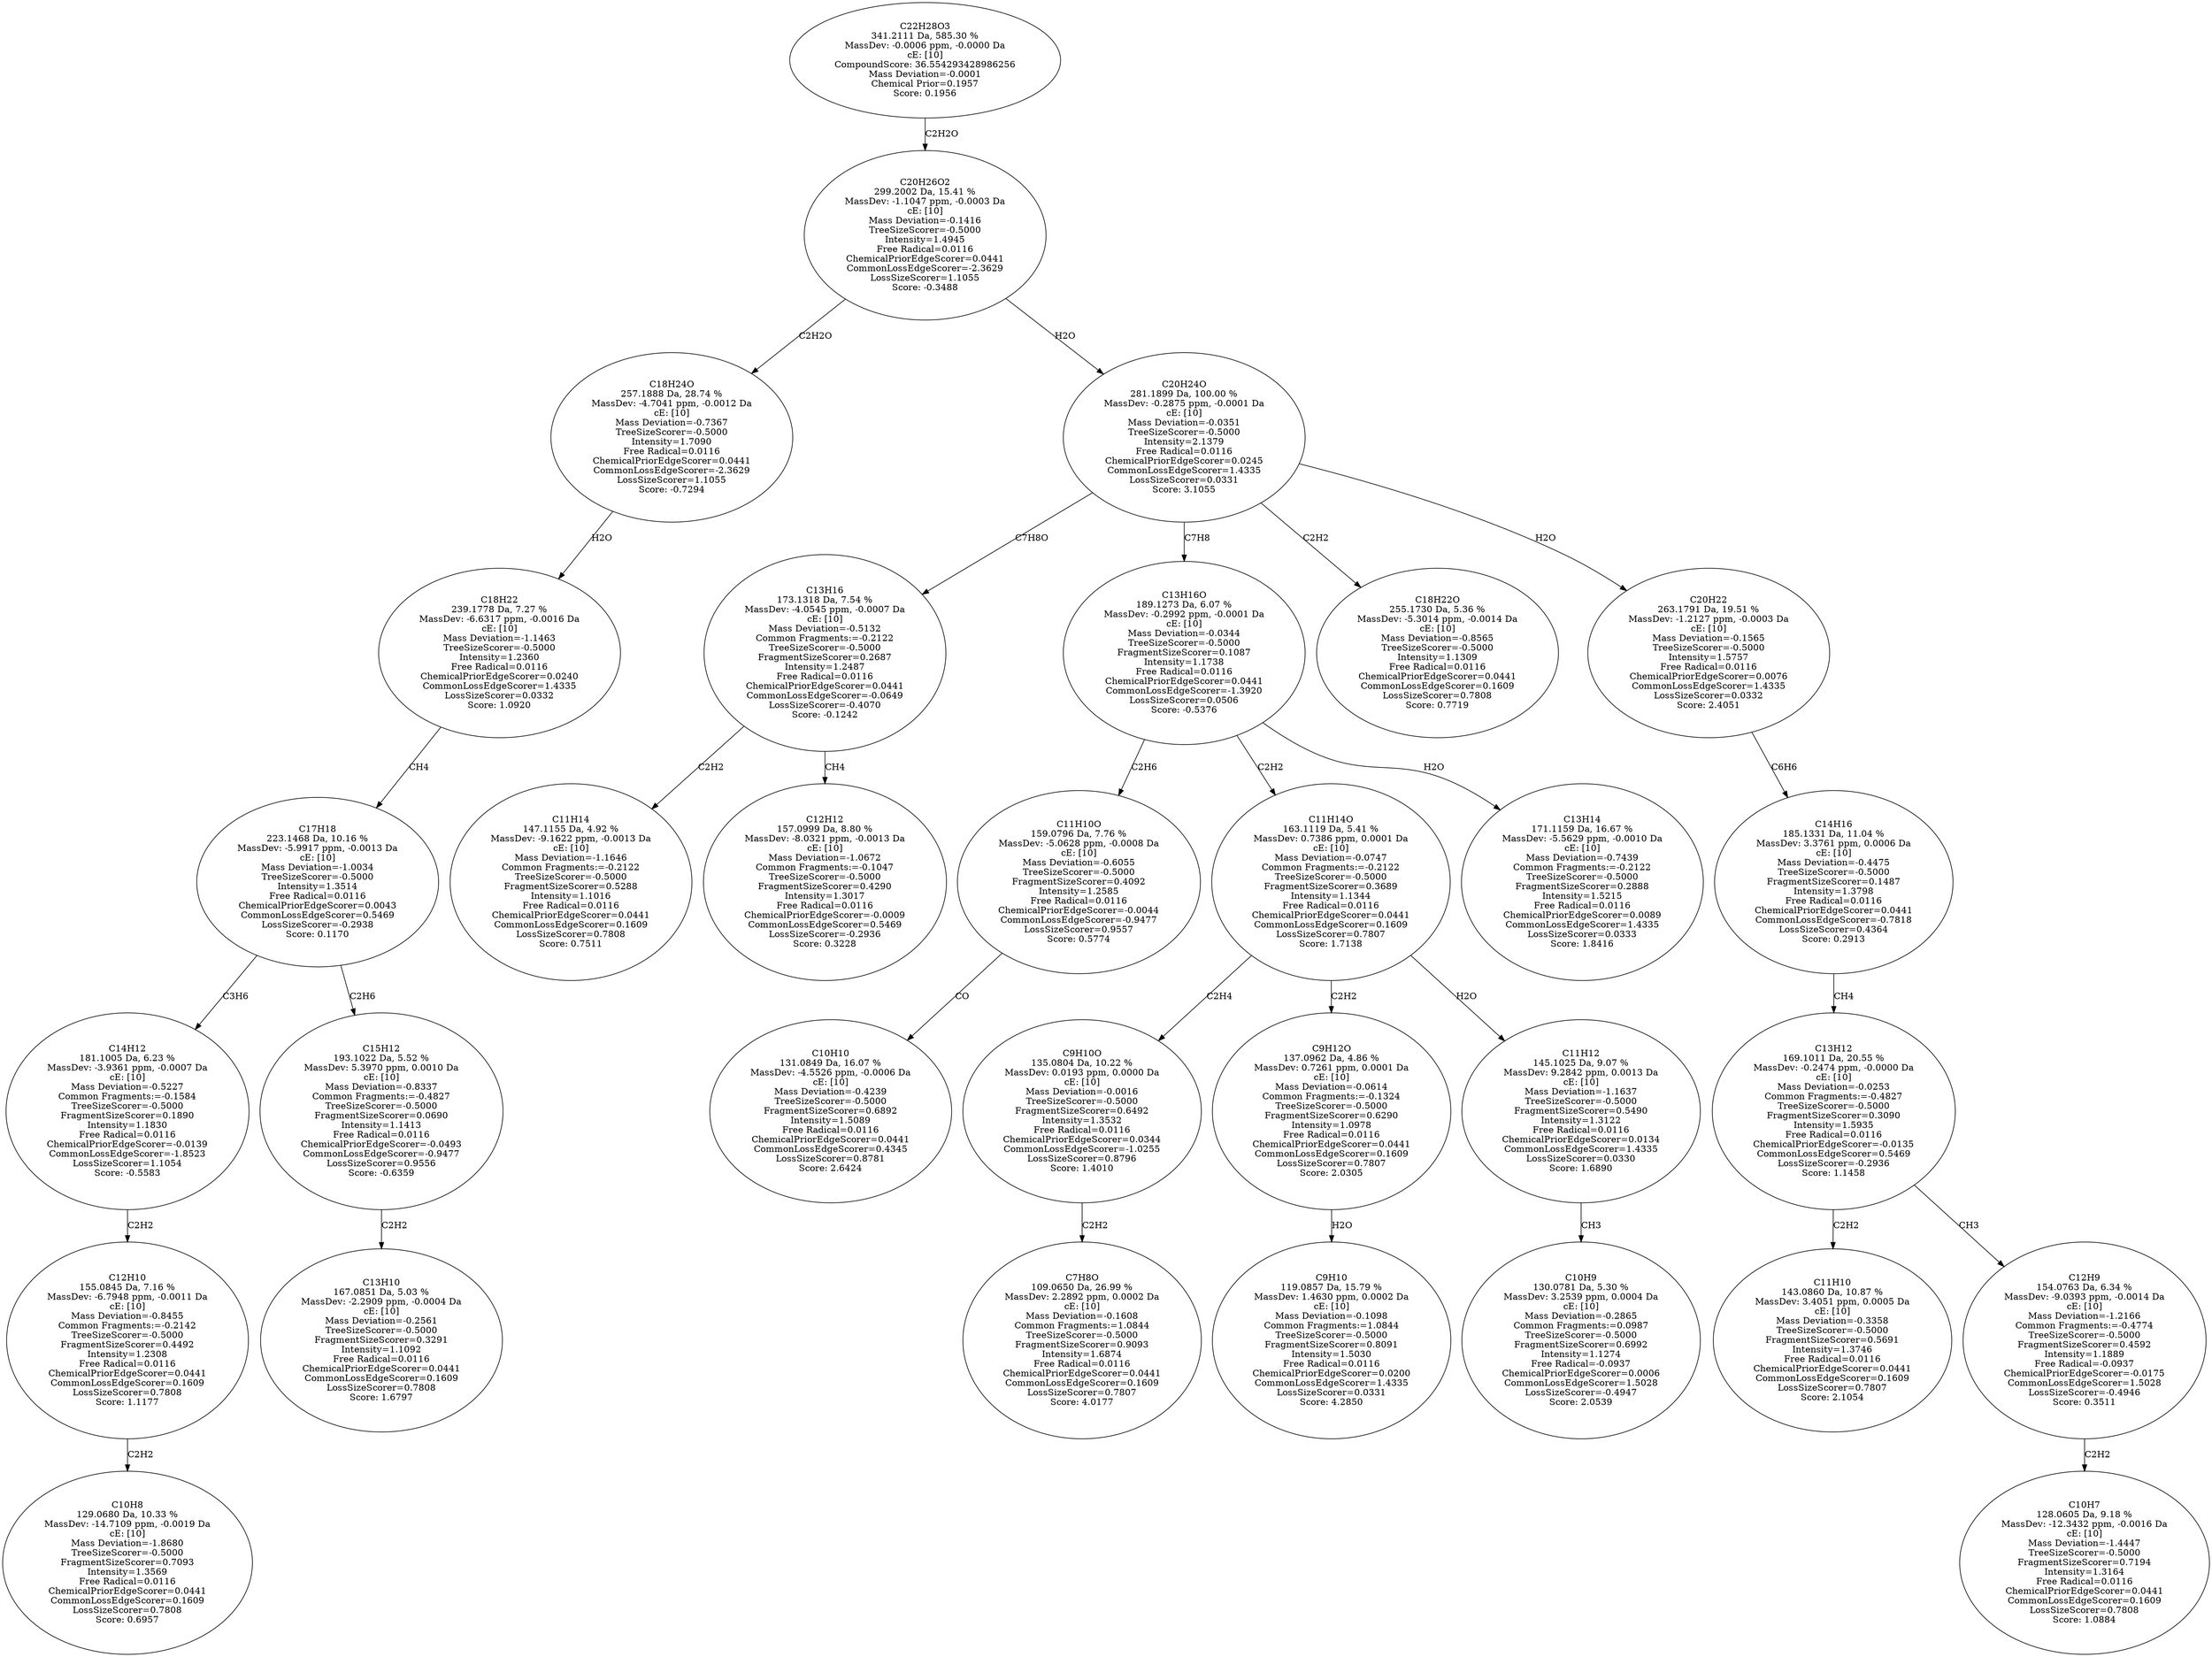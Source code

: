 strict digraph {
v1 [label="C10H8\n129.0680 Da, 10.33 %\nMassDev: -14.7109 ppm, -0.0019 Da\ncE: [10]\nMass Deviation=-1.8680\nTreeSizeScorer=-0.5000\nFragmentSizeScorer=0.7093\nIntensity=1.3569\nFree Radical=0.0116\nChemicalPriorEdgeScorer=0.0441\nCommonLossEdgeScorer=0.1609\nLossSizeScorer=0.7808\nScore: 0.6957"];
v2 [label="C12H10\n155.0845 Da, 7.16 %\nMassDev: -6.7948 ppm, -0.0011 Da\ncE: [10]\nMass Deviation=-0.8455\nCommon Fragments:=-0.2142\nTreeSizeScorer=-0.5000\nFragmentSizeScorer=0.4492\nIntensity=1.2308\nFree Radical=0.0116\nChemicalPriorEdgeScorer=0.0441\nCommonLossEdgeScorer=0.1609\nLossSizeScorer=0.7808\nScore: 1.1177"];
v3 [label="C14H12\n181.1005 Da, 6.23 %\nMassDev: -3.9361 ppm, -0.0007 Da\ncE: [10]\nMass Deviation=-0.5227\nCommon Fragments:=-0.1584\nTreeSizeScorer=-0.5000\nFragmentSizeScorer=0.1890\nIntensity=1.1830\nFree Radical=0.0116\nChemicalPriorEdgeScorer=-0.0139\nCommonLossEdgeScorer=-1.8523\nLossSizeScorer=1.1054\nScore: -0.5583"];
v4 [label="C13H10\n167.0851 Da, 5.03 %\nMassDev: -2.2909 ppm, -0.0004 Da\ncE: [10]\nMass Deviation=-0.2561\nTreeSizeScorer=-0.5000\nFragmentSizeScorer=0.3291\nIntensity=1.1092\nFree Radical=0.0116\nChemicalPriorEdgeScorer=0.0441\nCommonLossEdgeScorer=0.1609\nLossSizeScorer=0.7808\nScore: 1.6797"];
v5 [label="C15H12\n193.1022 Da, 5.52 %\nMassDev: 5.3970 ppm, 0.0010 Da\ncE: [10]\nMass Deviation=-0.8337\nCommon Fragments:=-0.4827\nTreeSizeScorer=-0.5000\nFragmentSizeScorer=0.0690\nIntensity=1.1413\nFree Radical=0.0116\nChemicalPriorEdgeScorer=-0.0493\nCommonLossEdgeScorer=-0.9477\nLossSizeScorer=0.9556\nScore: -0.6359"];
v6 [label="C17H18\n223.1468 Da, 10.16 %\nMassDev: -5.9917 ppm, -0.0013 Da\ncE: [10]\nMass Deviation=-1.0034\nTreeSizeScorer=-0.5000\nIntensity=1.3514\nFree Radical=0.0116\nChemicalPriorEdgeScorer=0.0043\nCommonLossEdgeScorer=0.5469\nLossSizeScorer=-0.2938\nScore: 0.1170"];
v7 [label="C18H22\n239.1778 Da, 7.27 %\nMassDev: -6.6317 ppm, -0.0016 Da\ncE: [10]\nMass Deviation=-1.1463\nTreeSizeScorer=-0.5000\nIntensity=1.2360\nFree Radical=0.0116\nChemicalPriorEdgeScorer=0.0240\nCommonLossEdgeScorer=1.4335\nLossSizeScorer=0.0332\nScore: 1.0920"];
v8 [label="C18H24O\n257.1888 Da, 28.74 %\nMassDev: -4.7041 ppm, -0.0012 Da\ncE: [10]\nMass Deviation=-0.7367\nTreeSizeScorer=-0.5000\nIntensity=1.7090\nFree Radical=0.0116\nChemicalPriorEdgeScorer=0.0441\nCommonLossEdgeScorer=-2.3629\nLossSizeScorer=1.1055\nScore: -0.7294"];
v9 [label="C11H14\n147.1155 Da, 4.92 %\nMassDev: -9.1622 ppm, -0.0013 Da\ncE: [10]\nMass Deviation=-1.1646\nCommon Fragments:=-0.2122\nTreeSizeScorer=-0.5000\nFragmentSizeScorer=0.5288\nIntensity=1.1016\nFree Radical=0.0116\nChemicalPriorEdgeScorer=0.0441\nCommonLossEdgeScorer=0.1609\nLossSizeScorer=0.7808\nScore: 0.7511"];
v10 [label="C12H12\n157.0999 Da, 8.80 %\nMassDev: -8.0321 ppm, -0.0013 Da\ncE: [10]\nMass Deviation=-1.0672\nCommon Fragments:=-0.1047\nTreeSizeScorer=-0.5000\nFragmentSizeScorer=0.4290\nIntensity=1.3017\nFree Radical=0.0116\nChemicalPriorEdgeScorer=-0.0009\nCommonLossEdgeScorer=0.5469\nLossSizeScorer=-0.2936\nScore: 0.3228"];
v11 [label="C13H16\n173.1318 Da, 7.54 %\nMassDev: -4.0545 ppm, -0.0007 Da\ncE: [10]\nMass Deviation=-0.5132\nCommon Fragments:=-0.2122\nTreeSizeScorer=-0.5000\nFragmentSizeScorer=0.2687\nIntensity=1.2487\nFree Radical=0.0116\nChemicalPriorEdgeScorer=0.0441\nCommonLossEdgeScorer=-0.0649\nLossSizeScorer=-0.4070\nScore: -0.1242"];
v12 [label="C10H10\n131.0849 Da, 16.07 %\nMassDev: -4.5526 ppm, -0.0006 Da\ncE: [10]\nMass Deviation=-0.4239\nTreeSizeScorer=-0.5000\nFragmentSizeScorer=0.6892\nIntensity=1.5089\nFree Radical=0.0116\nChemicalPriorEdgeScorer=0.0441\nCommonLossEdgeScorer=0.4345\nLossSizeScorer=0.8781\nScore: 2.6424"];
v13 [label="C11H10O\n159.0796 Da, 7.76 %\nMassDev: -5.0628 ppm, -0.0008 Da\ncE: [10]\nMass Deviation=-0.6055\nTreeSizeScorer=-0.5000\nFragmentSizeScorer=0.4092\nIntensity=1.2585\nFree Radical=0.0116\nChemicalPriorEdgeScorer=-0.0044\nCommonLossEdgeScorer=-0.9477\nLossSizeScorer=0.9557\nScore: 0.5774"];
v14 [label="C7H8O\n109.0650 Da, 26.99 %\nMassDev: 2.2892 ppm, 0.0002 Da\ncE: [10]\nMass Deviation=-0.1608\nCommon Fragments:=1.0844\nTreeSizeScorer=-0.5000\nFragmentSizeScorer=0.9093\nIntensity=1.6874\nFree Radical=0.0116\nChemicalPriorEdgeScorer=0.0441\nCommonLossEdgeScorer=0.1609\nLossSizeScorer=0.7807\nScore: 4.0177"];
v15 [label="C9H10O\n135.0804 Da, 10.22 %\nMassDev: 0.0193 ppm, 0.0000 Da\ncE: [10]\nMass Deviation=-0.0016\nTreeSizeScorer=-0.5000\nFragmentSizeScorer=0.6492\nIntensity=1.3532\nFree Radical=0.0116\nChemicalPriorEdgeScorer=0.0344\nCommonLossEdgeScorer=-1.0255\nLossSizeScorer=0.8796\nScore: 1.4010"];
v16 [label="C9H10\n119.0857 Da, 15.79 %\nMassDev: 1.4630 ppm, 0.0002 Da\ncE: [10]\nMass Deviation=-0.1098\nCommon Fragments:=1.0844\nTreeSizeScorer=-0.5000\nFragmentSizeScorer=0.8091\nIntensity=1.5030\nFree Radical=0.0116\nChemicalPriorEdgeScorer=0.0200\nCommonLossEdgeScorer=1.4335\nLossSizeScorer=0.0331\nScore: 4.2850"];
v17 [label="C9H12O\n137.0962 Da, 4.86 %\nMassDev: 0.7261 ppm, 0.0001 Da\ncE: [10]\nMass Deviation=-0.0614\nCommon Fragments:=-0.1324\nTreeSizeScorer=-0.5000\nFragmentSizeScorer=0.6290\nIntensity=1.0978\nFree Radical=0.0116\nChemicalPriorEdgeScorer=0.0441\nCommonLossEdgeScorer=0.1609\nLossSizeScorer=0.7807\nScore: 2.0305"];
v18 [label="C10H9\n130.0781 Da, 5.30 %\nMassDev: 3.2539 ppm, 0.0004 Da\ncE: [10]\nMass Deviation=-0.2865\nCommon Fragments:=0.0987\nTreeSizeScorer=-0.5000\nFragmentSizeScorer=0.6992\nIntensity=1.1274\nFree Radical=-0.0937\nChemicalPriorEdgeScorer=0.0006\nCommonLossEdgeScorer=1.5028\nLossSizeScorer=-0.4947\nScore: 2.0539"];
v19 [label="C11H12\n145.1025 Da, 9.07 %\nMassDev: 9.2842 ppm, 0.0013 Da\ncE: [10]\nMass Deviation=-1.1637\nTreeSizeScorer=-0.5000\nFragmentSizeScorer=0.5490\nIntensity=1.3122\nFree Radical=0.0116\nChemicalPriorEdgeScorer=0.0134\nCommonLossEdgeScorer=1.4335\nLossSizeScorer=0.0330\nScore: 1.6890"];
v20 [label="C11H14O\n163.1119 Da, 5.41 %\nMassDev: 0.7386 ppm, 0.0001 Da\ncE: [10]\nMass Deviation=-0.0747\nCommon Fragments:=-0.2122\nTreeSizeScorer=-0.5000\nFragmentSizeScorer=0.3689\nIntensity=1.1344\nFree Radical=0.0116\nChemicalPriorEdgeScorer=0.0441\nCommonLossEdgeScorer=0.1609\nLossSizeScorer=0.7807\nScore: 1.7138"];
v21 [label="C13H14\n171.1159 Da, 16.67 %\nMassDev: -5.5629 ppm, -0.0010 Da\ncE: [10]\nMass Deviation=-0.7439\nCommon Fragments:=-0.2122\nTreeSizeScorer=-0.5000\nFragmentSizeScorer=0.2888\nIntensity=1.5215\nFree Radical=0.0116\nChemicalPriorEdgeScorer=0.0089\nCommonLossEdgeScorer=1.4335\nLossSizeScorer=0.0333\nScore: 1.8416"];
v22 [label="C13H16O\n189.1273 Da, 6.07 %\nMassDev: -0.2992 ppm, -0.0001 Da\ncE: [10]\nMass Deviation=-0.0344\nTreeSizeScorer=-0.5000\nFragmentSizeScorer=0.1087\nIntensity=1.1738\nFree Radical=0.0116\nChemicalPriorEdgeScorer=0.0441\nCommonLossEdgeScorer=-1.3920\nLossSizeScorer=0.0506\nScore: -0.5376"];
v23 [label="C18H22O\n255.1730 Da, 5.36 %\nMassDev: -5.3014 ppm, -0.0014 Da\ncE: [10]\nMass Deviation=-0.8565\nTreeSizeScorer=-0.5000\nIntensity=1.1309\nFree Radical=0.0116\nChemicalPriorEdgeScorer=0.0441\nCommonLossEdgeScorer=0.1609\nLossSizeScorer=0.7808\nScore: 0.7719"];
v24 [label="C11H10\n143.0860 Da, 10.87 %\nMassDev: 3.4051 ppm, 0.0005 Da\ncE: [10]\nMass Deviation=-0.3358\nTreeSizeScorer=-0.5000\nFragmentSizeScorer=0.5691\nIntensity=1.3746\nFree Radical=0.0116\nChemicalPriorEdgeScorer=0.0441\nCommonLossEdgeScorer=0.1609\nLossSizeScorer=0.7807\nScore: 2.1054"];
v25 [label="C10H7\n128.0605 Da, 9.18 %\nMassDev: -12.3432 ppm, -0.0016 Da\ncE: [10]\nMass Deviation=-1.4447\nTreeSizeScorer=-0.5000\nFragmentSizeScorer=0.7194\nIntensity=1.3164\nFree Radical=0.0116\nChemicalPriorEdgeScorer=0.0441\nCommonLossEdgeScorer=0.1609\nLossSizeScorer=0.7808\nScore: 1.0884"];
v26 [label="C12H9\n154.0763 Da, 6.34 %\nMassDev: -9.0393 ppm, -0.0014 Da\ncE: [10]\nMass Deviation=-1.2166\nCommon Fragments:=-0.4774\nTreeSizeScorer=-0.5000\nFragmentSizeScorer=0.4592\nIntensity=1.1889\nFree Radical=-0.0937\nChemicalPriorEdgeScorer=-0.0175\nCommonLossEdgeScorer=1.5028\nLossSizeScorer=-0.4946\nScore: 0.3511"];
v27 [label="C13H12\n169.1011 Da, 20.55 %\nMassDev: -0.2474 ppm, -0.0000 Da\ncE: [10]\nMass Deviation=-0.0253\nCommon Fragments:=-0.4827\nTreeSizeScorer=-0.5000\nFragmentSizeScorer=0.3090\nIntensity=1.5935\nFree Radical=0.0116\nChemicalPriorEdgeScorer=-0.0135\nCommonLossEdgeScorer=0.5469\nLossSizeScorer=-0.2936\nScore: 1.1458"];
v28 [label="C14H16\n185.1331 Da, 11.04 %\nMassDev: 3.3761 ppm, 0.0006 Da\ncE: [10]\nMass Deviation=-0.4475\nTreeSizeScorer=-0.5000\nFragmentSizeScorer=0.1487\nIntensity=1.3798\nFree Radical=0.0116\nChemicalPriorEdgeScorer=0.0441\nCommonLossEdgeScorer=-0.7818\nLossSizeScorer=0.4364\nScore: 0.2913"];
v29 [label="C20H22\n263.1791 Da, 19.51 %\nMassDev: -1.2127 ppm, -0.0003 Da\ncE: [10]\nMass Deviation=-0.1565\nTreeSizeScorer=-0.5000\nIntensity=1.5757\nFree Radical=0.0116\nChemicalPriorEdgeScorer=0.0076\nCommonLossEdgeScorer=1.4335\nLossSizeScorer=0.0332\nScore: 2.4051"];
v30 [label="C20H24O\n281.1899 Da, 100.00 %\nMassDev: -0.2875 ppm, -0.0001 Da\ncE: [10]\nMass Deviation=-0.0351\nTreeSizeScorer=-0.5000\nIntensity=2.1379\nFree Radical=0.0116\nChemicalPriorEdgeScorer=0.0245\nCommonLossEdgeScorer=1.4335\nLossSizeScorer=0.0331\nScore: 3.1055"];
v31 [label="C20H26O2\n299.2002 Da, 15.41 %\nMassDev: -1.1047 ppm, -0.0003 Da\ncE: [10]\nMass Deviation=-0.1416\nTreeSizeScorer=-0.5000\nIntensity=1.4945\nFree Radical=0.0116\nChemicalPriorEdgeScorer=0.0441\nCommonLossEdgeScorer=-2.3629\nLossSizeScorer=1.1055\nScore: -0.3488"];
v32 [label="C22H28O3\n341.2111 Da, 585.30 %\nMassDev: -0.0006 ppm, -0.0000 Da\ncE: [10]\nCompoundScore: 36.554293428986256\nMass Deviation=-0.0001\nChemical Prior=0.1957\nScore: 0.1956"];
v2 -> v1 [label="C2H2"];
v3 -> v2 [label="C2H2"];
v6 -> v3 [label="C3H6"];
v5 -> v4 [label="C2H2"];
v6 -> v5 [label="C2H6"];
v7 -> v6 [label="CH4"];
v8 -> v7 [label="H2O"];
v31 -> v8 [label="C2H2O"];
v11 -> v9 [label="C2H2"];
v11 -> v10 [label="CH4"];
v30 -> v11 [label="C7H8O"];
v13 -> v12 [label="CO"];
v22 -> v13 [label="C2H6"];
v15 -> v14 [label="C2H2"];
v20 -> v15 [label="C2H4"];
v17 -> v16 [label="H2O"];
v20 -> v17 [label="C2H2"];
v19 -> v18 [label="CH3"];
v20 -> v19 [label="H2O"];
v22 -> v20 [label="C2H2"];
v22 -> v21 [label="H2O"];
v30 -> v22 [label="C7H8"];
v30 -> v23 [label="C2H2"];
v27 -> v24 [label="C2H2"];
v26 -> v25 [label="C2H2"];
v27 -> v26 [label="CH3"];
v28 -> v27 [label="CH4"];
v29 -> v28 [label="C6H6"];
v30 -> v29 [label="H2O"];
v31 -> v30 [label="H2O"];
v32 -> v31 [label="C2H2O"];
}